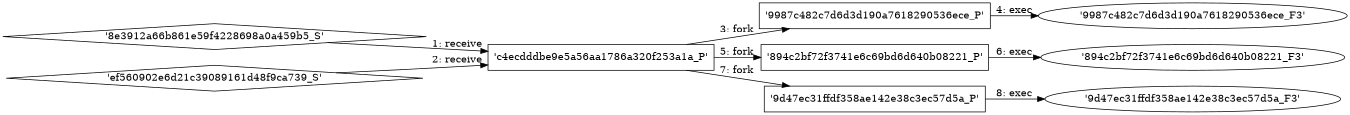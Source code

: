 digraph "D:\Learning\Paper\apt\基于CTI的攻击预警\Dataset\攻击图\ASGfromALLCTI\Vulnerability Spotlight Foscam IP Video Camera Firmware Recovery Unsigned Image Vulnerability.dot" {
rankdir="LR"
size="9"
fixedsize="false"
splines="true"
nodesep=0.3
ranksep=0
fontsize=10
overlap="scalexy"
engine= "neato"
	"'c4ecdddbe9e5a56aa1786a320f253a1a_P'" [node_type=Process shape=box]
	"'8e3912a66b861e59f4228698a0a459b5_S'" [node_type=Socket shape=diamond]
	"'8e3912a66b861e59f4228698a0a459b5_S'" -> "'c4ecdddbe9e5a56aa1786a320f253a1a_P'" [label="1: receive"]
	"'c4ecdddbe9e5a56aa1786a320f253a1a_P'" [node_type=Process shape=box]
	"'ef560902e6d21c39089161d48f9ca739_S'" [node_type=Socket shape=diamond]
	"'ef560902e6d21c39089161d48f9ca739_S'" -> "'c4ecdddbe9e5a56aa1786a320f253a1a_P'" [label="2: receive"]
	"'c4ecdddbe9e5a56aa1786a320f253a1a_P'" [node_type=Process shape=box]
	"'9987c482c7d6d3d190a7618290536ece_P'" [node_type=Process shape=box]
	"'c4ecdddbe9e5a56aa1786a320f253a1a_P'" -> "'9987c482c7d6d3d190a7618290536ece_P'" [label="3: fork"]
	"'9987c482c7d6d3d190a7618290536ece_P'" [node_type=Process shape=box]
	"'9987c482c7d6d3d190a7618290536ece_F3'" [node_type=File shape=ellipse]
	"'9987c482c7d6d3d190a7618290536ece_P'" -> "'9987c482c7d6d3d190a7618290536ece_F3'" [label="4: exec"]
	"'c4ecdddbe9e5a56aa1786a320f253a1a_P'" [node_type=Process shape=box]
	"'894c2bf72f3741e6c69bd6d640b08221_P'" [node_type=Process shape=box]
	"'c4ecdddbe9e5a56aa1786a320f253a1a_P'" -> "'894c2bf72f3741e6c69bd6d640b08221_P'" [label="5: fork"]
	"'894c2bf72f3741e6c69bd6d640b08221_P'" [node_type=Process shape=box]
	"'894c2bf72f3741e6c69bd6d640b08221_F3'" [node_type=File shape=ellipse]
	"'894c2bf72f3741e6c69bd6d640b08221_P'" -> "'894c2bf72f3741e6c69bd6d640b08221_F3'" [label="6: exec"]
	"'c4ecdddbe9e5a56aa1786a320f253a1a_P'" [node_type=Process shape=box]
	"'9d47ec31ffdf358ae142e38c3ec57d5a_P'" [node_type=Process shape=box]
	"'c4ecdddbe9e5a56aa1786a320f253a1a_P'" -> "'9d47ec31ffdf358ae142e38c3ec57d5a_P'" [label="7: fork"]
	"'9d47ec31ffdf358ae142e38c3ec57d5a_P'" [node_type=Process shape=box]
	"'9d47ec31ffdf358ae142e38c3ec57d5a_F3'" [node_type=File shape=ellipse]
	"'9d47ec31ffdf358ae142e38c3ec57d5a_P'" -> "'9d47ec31ffdf358ae142e38c3ec57d5a_F3'" [label="8: exec"]
}
